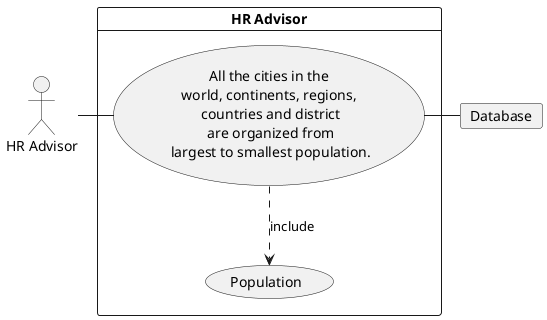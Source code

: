 

@startuml

actor HR as "HR Advisor"

card Database

card "HR Advisor" {
    usecase UC3 as "All the cities in the
    world, continents, regions,
     countries and district
     are organized from
     largest to smallest population.
    "

    usecase UCa as "Population"

    HR - UC3
    UC3 ..> UCa : include
    UC3 - Database
}

@enduml